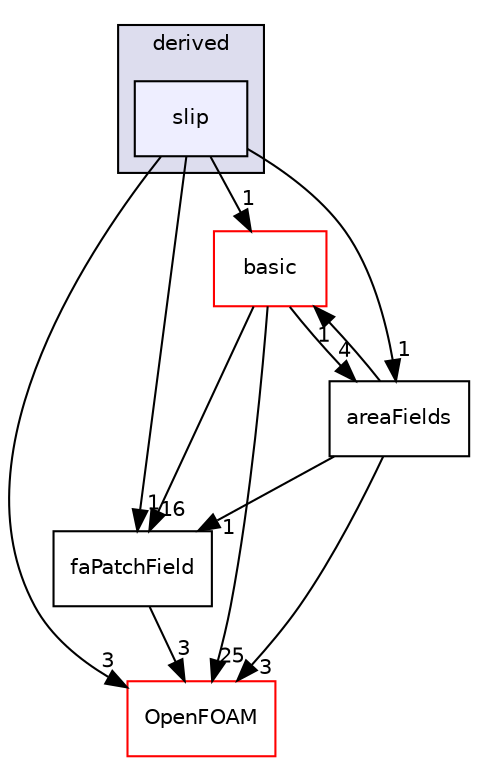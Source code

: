 digraph "src/finiteArea/fields/faPatchFields/derived/slip" {
  bgcolor=transparent;
  compound=true
  node [ fontsize="10", fontname="Helvetica"];
  edge [ labelfontsize="10", labelfontname="Helvetica"];
  subgraph clusterdir_e199f5c11b5a7f232da4f9fe7f7d8b60 {
    graph [ bgcolor="#ddddee", pencolor="black", label="derived" fontname="Helvetica", fontsize="10", URL="dir_e199f5c11b5a7f232da4f9fe7f7d8b60.html"]
  dir_c91a6069bd05444772260cebe330bab0 [shape=box, label="slip", style="filled", fillcolor="#eeeeff", pencolor="black", URL="dir_c91a6069bd05444772260cebe330bab0.html"];
  }
  dir_a3ace091d9f29f1a163e7ddba3bdb43a [shape=box label="basic" color="red" URL="dir_a3ace091d9f29f1a163e7ddba3bdb43a.html"];
  dir_45bb735b99283f509e93082dc5349c43 [shape=box label="faPatchField" URL="dir_45bb735b99283f509e93082dc5349c43.html"];
  dir_daaae48b02afa3c7d2f12c306bc03aaf [shape=box label="areaFields" URL="dir_daaae48b02afa3c7d2f12c306bc03aaf.html"];
  dir_c5473ff19b20e6ec4dfe5c310b3778a8 [shape=box label="OpenFOAM" color="red" URL="dir_c5473ff19b20e6ec4dfe5c310b3778a8.html"];
  dir_c91a6069bd05444772260cebe330bab0->dir_a3ace091d9f29f1a163e7ddba3bdb43a [headlabel="1", labeldistance=1.5 headhref="dir_000769_000750.html"];
  dir_c91a6069bd05444772260cebe330bab0->dir_45bb735b99283f509e93082dc5349c43 [headlabel="1", labeldistance=1.5 headhref="dir_000769_000771.html"];
  dir_c91a6069bd05444772260cebe330bab0->dir_daaae48b02afa3c7d2f12c306bc03aaf [headlabel="1", labeldistance=1.5 headhref="dir_000769_000735.html"];
  dir_c91a6069bd05444772260cebe330bab0->dir_c5473ff19b20e6ec4dfe5c310b3778a8 [headlabel="3", labeldistance=1.5 headhref="dir_000769_002151.html"];
  dir_a3ace091d9f29f1a163e7ddba3bdb43a->dir_45bb735b99283f509e93082dc5349c43 [headlabel="16", labeldistance=1.5 headhref="dir_000750_000771.html"];
  dir_a3ace091d9f29f1a163e7ddba3bdb43a->dir_daaae48b02afa3c7d2f12c306bc03aaf [headlabel="4", labeldistance=1.5 headhref="dir_000750_000735.html"];
  dir_a3ace091d9f29f1a163e7ddba3bdb43a->dir_c5473ff19b20e6ec4dfe5c310b3778a8 [headlabel="25", labeldistance=1.5 headhref="dir_000750_002151.html"];
  dir_45bb735b99283f509e93082dc5349c43->dir_c5473ff19b20e6ec4dfe5c310b3778a8 [headlabel="3", labeldistance=1.5 headhref="dir_000771_002151.html"];
  dir_daaae48b02afa3c7d2f12c306bc03aaf->dir_a3ace091d9f29f1a163e7ddba3bdb43a [headlabel="1", labeldistance=1.5 headhref="dir_000735_000750.html"];
  dir_daaae48b02afa3c7d2f12c306bc03aaf->dir_45bb735b99283f509e93082dc5349c43 [headlabel="1", labeldistance=1.5 headhref="dir_000735_000771.html"];
  dir_daaae48b02afa3c7d2f12c306bc03aaf->dir_c5473ff19b20e6ec4dfe5c310b3778a8 [headlabel="3", labeldistance=1.5 headhref="dir_000735_002151.html"];
}
